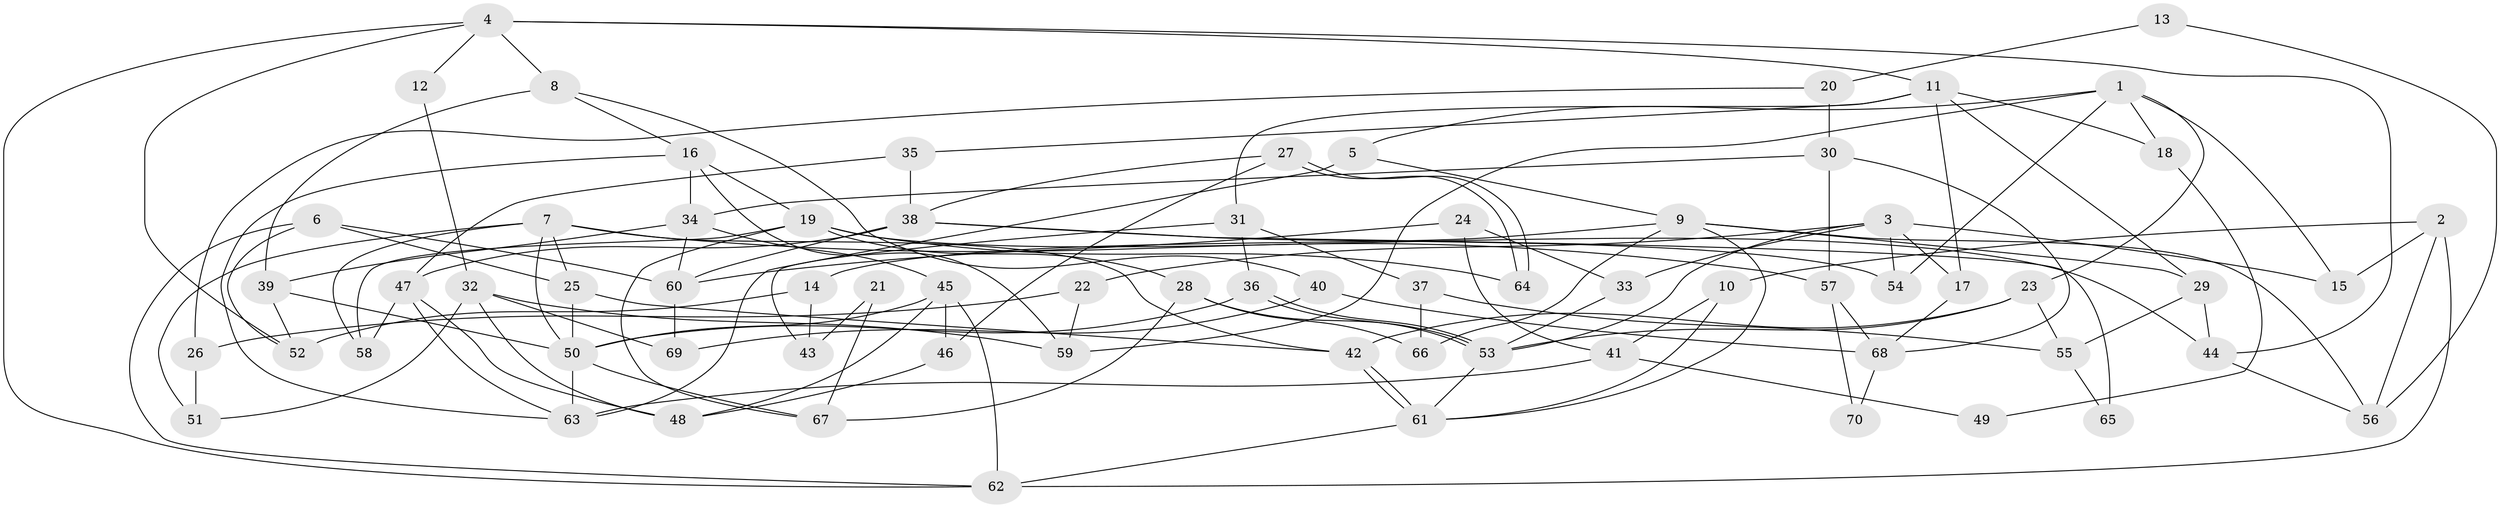 // coarse degree distribution, {9: 0.05714285714285714, 4: 0.17142857142857143, 11: 0.05714285714285714, 3: 0.22857142857142856, 6: 0.22857142857142856, 13: 0.02857142857142857, 2: 0.08571428571428572, 5: 0.08571428571428572, 7: 0.05714285714285714}
// Generated by graph-tools (version 1.1) at 2025/18/03/04/25 18:18:53]
// undirected, 70 vertices, 140 edges
graph export_dot {
graph [start="1"]
  node [color=gray90,style=filled];
  1;
  2;
  3;
  4;
  5;
  6;
  7;
  8;
  9;
  10;
  11;
  12;
  13;
  14;
  15;
  16;
  17;
  18;
  19;
  20;
  21;
  22;
  23;
  24;
  25;
  26;
  27;
  28;
  29;
  30;
  31;
  32;
  33;
  34;
  35;
  36;
  37;
  38;
  39;
  40;
  41;
  42;
  43;
  44;
  45;
  46;
  47;
  48;
  49;
  50;
  51;
  52;
  53;
  54;
  55;
  56;
  57;
  58;
  59;
  60;
  61;
  62;
  63;
  64;
  65;
  66;
  67;
  68;
  69;
  70;
  1 -- 23;
  1 -- 54;
  1 -- 5;
  1 -- 15;
  1 -- 18;
  1 -- 59;
  2 -- 56;
  2 -- 15;
  2 -- 10;
  2 -- 62;
  3 -- 53;
  3 -- 33;
  3 -- 15;
  3 -- 17;
  3 -- 22;
  3 -- 54;
  4 -- 62;
  4 -- 52;
  4 -- 8;
  4 -- 11;
  4 -- 12;
  4 -- 44;
  5 -- 9;
  5 -- 63;
  6 -- 25;
  6 -- 60;
  6 -- 52;
  6 -- 62;
  7 -- 42;
  7 -- 50;
  7 -- 25;
  7 -- 51;
  7 -- 57;
  7 -- 58;
  8 -- 16;
  8 -- 39;
  8 -- 40;
  9 -- 61;
  9 -- 29;
  9 -- 14;
  9 -- 56;
  9 -- 66;
  10 -- 61;
  10 -- 41;
  11 -- 35;
  11 -- 17;
  11 -- 18;
  11 -- 29;
  11 -- 31;
  12 -- 32;
  13 -- 56;
  13 -- 20;
  14 -- 52;
  14 -- 43;
  16 -- 34;
  16 -- 63;
  16 -- 19;
  16 -- 59;
  17 -- 68;
  18 -- 49;
  19 -- 28;
  19 -- 44;
  19 -- 58;
  19 -- 64;
  19 -- 67;
  20 -- 30;
  20 -- 26;
  21 -- 43;
  21 -- 67;
  22 -- 59;
  22 -- 26;
  23 -- 53;
  23 -- 42;
  23 -- 55;
  24 -- 60;
  24 -- 41;
  24 -- 33;
  25 -- 50;
  25 -- 42;
  26 -- 51;
  27 -- 64;
  27 -- 64;
  27 -- 46;
  27 -- 38;
  28 -- 66;
  28 -- 53;
  28 -- 67;
  29 -- 44;
  29 -- 55;
  30 -- 34;
  30 -- 57;
  30 -- 68;
  31 -- 36;
  31 -- 37;
  31 -- 43;
  32 -- 59;
  32 -- 48;
  32 -- 51;
  32 -- 69;
  33 -- 53;
  34 -- 39;
  34 -- 60;
  34 -- 45;
  35 -- 38;
  35 -- 47;
  36 -- 50;
  36 -- 53;
  36 -- 53;
  37 -- 55;
  37 -- 66;
  38 -- 47;
  38 -- 54;
  38 -- 60;
  38 -- 65;
  39 -- 50;
  39 -- 52;
  40 -- 68;
  40 -- 69;
  41 -- 63;
  41 -- 49;
  42 -- 61;
  42 -- 61;
  44 -- 56;
  45 -- 62;
  45 -- 46;
  45 -- 48;
  45 -- 50;
  46 -- 48;
  47 -- 58;
  47 -- 63;
  47 -- 48;
  50 -- 67;
  50 -- 63;
  53 -- 61;
  55 -- 65;
  57 -- 68;
  57 -- 70;
  60 -- 69;
  61 -- 62;
  68 -- 70;
}
